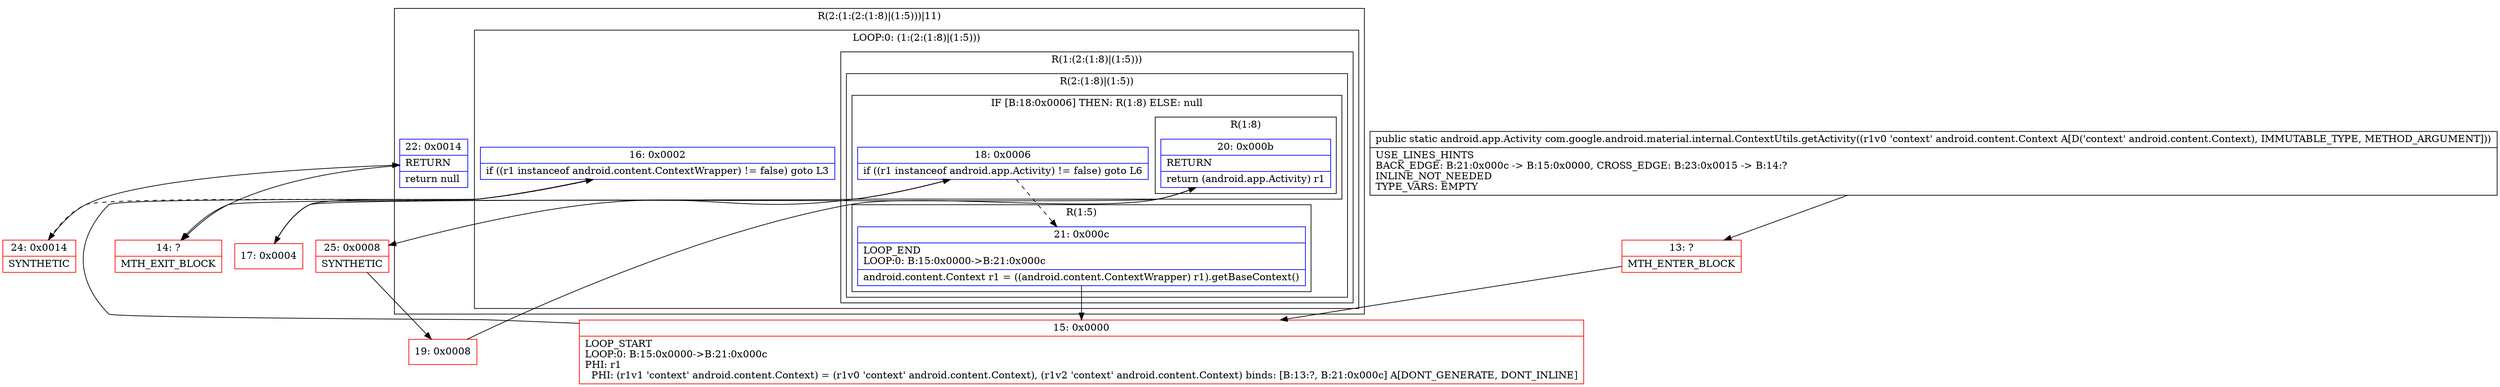 digraph "CFG forcom.google.android.material.internal.ContextUtils.getActivity(Landroid\/content\/Context;)Landroid\/app\/Activity;" {
subgraph cluster_Region_2013840847 {
label = "R(2:(1:(2:(1:8)|(1:5)))|11)";
node [shape=record,color=blue];
subgraph cluster_LoopRegion_1488131810 {
label = "LOOP:0: (1:(2:(1:8)|(1:5)))";
node [shape=record,color=blue];
Node_16 [shape=record,label="{16\:\ 0x0002|if ((r1 instanceof android.content.ContextWrapper) != false) goto L3\l}"];
subgraph cluster_Region_819138498 {
label = "R(1:(2:(1:8)|(1:5)))";
node [shape=record,color=blue];
subgraph cluster_Region_1007520362 {
label = "R(2:(1:8)|(1:5))";
node [shape=record,color=blue];
subgraph cluster_IfRegion_43320985 {
label = "IF [B:18:0x0006] THEN: R(1:8) ELSE: null";
node [shape=record,color=blue];
Node_18 [shape=record,label="{18\:\ 0x0006|if ((r1 instanceof android.app.Activity) != false) goto L6\l}"];
subgraph cluster_Region_1120994351 {
label = "R(1:8)";
node [shape=record,color=blue];
Node_20 [shape=record,label="{20\:\ 0x000b|RETURN\l|return (android.app.Activity) r1\l}"];
}
}
subgraph cluster_Region_1792327336 {
label = "R(1:5)";
node [shape=record,color=blue];
Node_21 [shape=record,label="{21\:\ 0x000c|LOOP_END\lLOOP:0: B:15:0x0000\-\>B:21:0x000c\l|android.content.Context r1 = ((android.content.ContextWrapper) r1).getBaseContext()\l}"];
}
}
}
}
Node_22 [shape=record,label="{22\:\ 0x0014|RETURN\l|return null\l}"];
}
Node_13 [shape=record,color=red,label="{13\:\ ?|MTH_ENTER_BLOCK\l}"];
Node_15 [shape=record,color=red,label="{15\:\ 0x0000|LOOP_START\lLOOP:0: B:15:0x0000\-\>B:21:0x000c\lPHI: r1 \l  PHI: (r1v1 'context' android.content.Context) = (r1v0 'context' android.content.Context), (r1v2 'context' android.content.Context) binds: [B:13:?, B:21:0x000c] A[DONT_GENERATE, DONT_INLINE]\l}"];
Node_17 [shape=record,color=red,label="{17\:\ 0x0004}"];
Node_25 [shape=record,color=red,label="{25\:\ 0x0008|SYNTHETIC\l}"];
Node_19 [shape=record,color=red,label="{19\:\ 0x0008}"];
Node_14 [shape=record,color=red,label="{14\:\ ?|MTH_EXIT_BLOCK\l}"];
Node_24 [shape=record,color=red,label="{24\:\ 0x0014|SYNTHETIC\l}"];
MethodNode[shape=record,label="{public static android.app.Activity com.google.android.material.internal.ContextUtils.getActivity((r1v0 'context' android.content.Context A[D('context' android.content.Context), IMMUTABLE_TYPE, METHOD_ARGUMENT]))  | USE_LINES_HINTS\lBACK_EDGE: B:21:0x000c \-\> B:15:0x0000, CROSS_EDGE: B:23:0x0015 \-\> B:14:?\lINLINE_NOT_NEEDED\lTYPE_VARS: EMPTY\l}"];
MethodNode -> Node_13;Node_16 -> Node_17;
Node_16 -> Node_24[style=dashed];
Node_18 -> Node_21[style=dashed];
Node_18 -> Node_25;
Node_20 -> Node_14;
Node_21 -> Node_15;
Node_22 -> Node_14;
Node_13 -> Node_15;
Node_15 -> Node_16;
Node_17 -> Node_18;
Node_25 -> Node_19;
Node_19 -> Node_20;
Node_24 -> Node_22;
}

